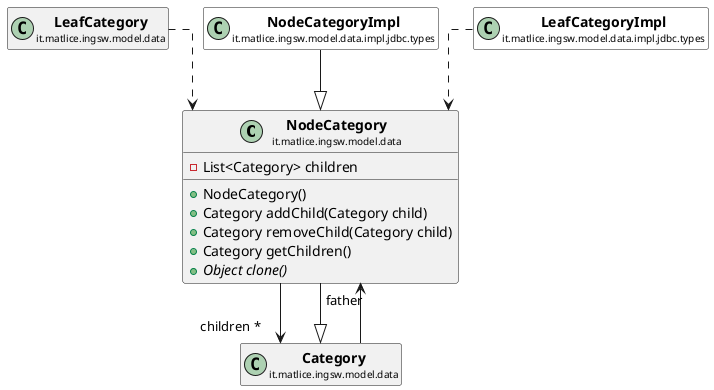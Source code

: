 @startuml

skinparam svgLinkTarget _parent
skinparam linetype ortho
set namespaceSeparator none
class "<b><size:14>NodeCategory</b>\n<size:10>it.matlice.ingsw.model.data" as it.matlice.ingsw.model.data.NodeCategory  [[../../../../../it/matlice/ingsw/model/data/NodeCategory.html{it.matlice.ingsw.model.data.NodeCategory}]] {
-List<Category> children
+NodeCategory()
+Category addChild(Category child)
+Category removeChild(Category child)
+Category getChildren()
{abstract} +Object clone()
}




class "<b><size:14>Category</b>\n<size:10>it.matlice.ingsw.model.data" as it.matlice.ingsw.model.data.Category  [[../../../../../it/matlice/ingsw/model/data/Category.html{it.matlice.ingsw.model.data.Category}]] {
}

hide it.matlice.ingsw.model.data.Category fields
hide it.matlice.ingsw.model.data.Category methods

it.matlice.ingsw.model.data.NodeCategory -->  "children *" it.matlice.ingsw.model.data.Category

it.matlice.ingsw.model.data.NodeCategory --|> it.matlice.ingsw.model.data.Category

class "<b><size:14>LeafCategory</b>\n<size:10>it.matlice.ingsw.model.data" as it.matlice.ingsw.model.data.LeafCategory  [[../../../../../it/matlice/ingsw/model/data/LeafCategory.html{it.matlice.ingsw.model.data.LeafCategory}]] {
}

hide it.matlice.ingsw.model.data.LeafCategory fields
hide it.matlice.ingsw.model.data.LeafCategory methods

it.matlice.ingsw.model.data.LeafCategory ..> it.matlice.ingsw.model.data.NodeCategory

it.matlice.ingsw.model.data.Category -->  "father" it.matlice.ingsw.model.data.NodeCategory

class "<b><size:14>NodeCategoryImpl</b>\n<size:10>it.matlice.ingsw.model.data.impl.jdbc.types" as it.matlice.ingsw.model.data.impl.jdbc.types.NodeCategoryImpl  [[../../../../../it/matlice/ingsw/model/data/impl/jdbc/types/NodeCategoryImpl.html{it.matlice.ingsw.model.data.impl.jdbc.types.NodeCategoryImpl}]] #white {
}

hide it.matlice.ingsw.model.data.impl.jdbc.types.NodeCategoryImpl fields
hide it.matlice.ingsw.model.data.impl.jdbc.types.NodeCategoryImpl methods

it.matlice.ingsw.model.data.impl.jdbc.types.NodeCategoryImpl --|> it.matlice.ingsw.model.data.NodeCategory

class "<b><size:14>LeafCategoryImpl</b>\n<size:10>it.matlice.ingsw.model.data.impl.jdbc.types" as it.matlice.ingsw.model.data.impl.jdbc.types.LeafCategoryImpl  [[../../../../../it/matlice/ingsw/model/data/impl/jdbc/types/LeafCategoryImpl.html{it.matlice.ingsw.model.data.impl.jdbc.types.LeafCategoryImpl}]] #white {
}

hide it.matlice.ingsw.model.data.impl.jdbc.types.LeafCategoryImpl fields
hide it.matlice.ingsw.model.data.impl.jdbc.types.LeafCategoryImpl methods

it.matlice.ingsw.model.data.impl.jdbc.types.LeafCategoryImpl ..> it.matlice.ingsw.model.data.NodeCategory


@enduml
